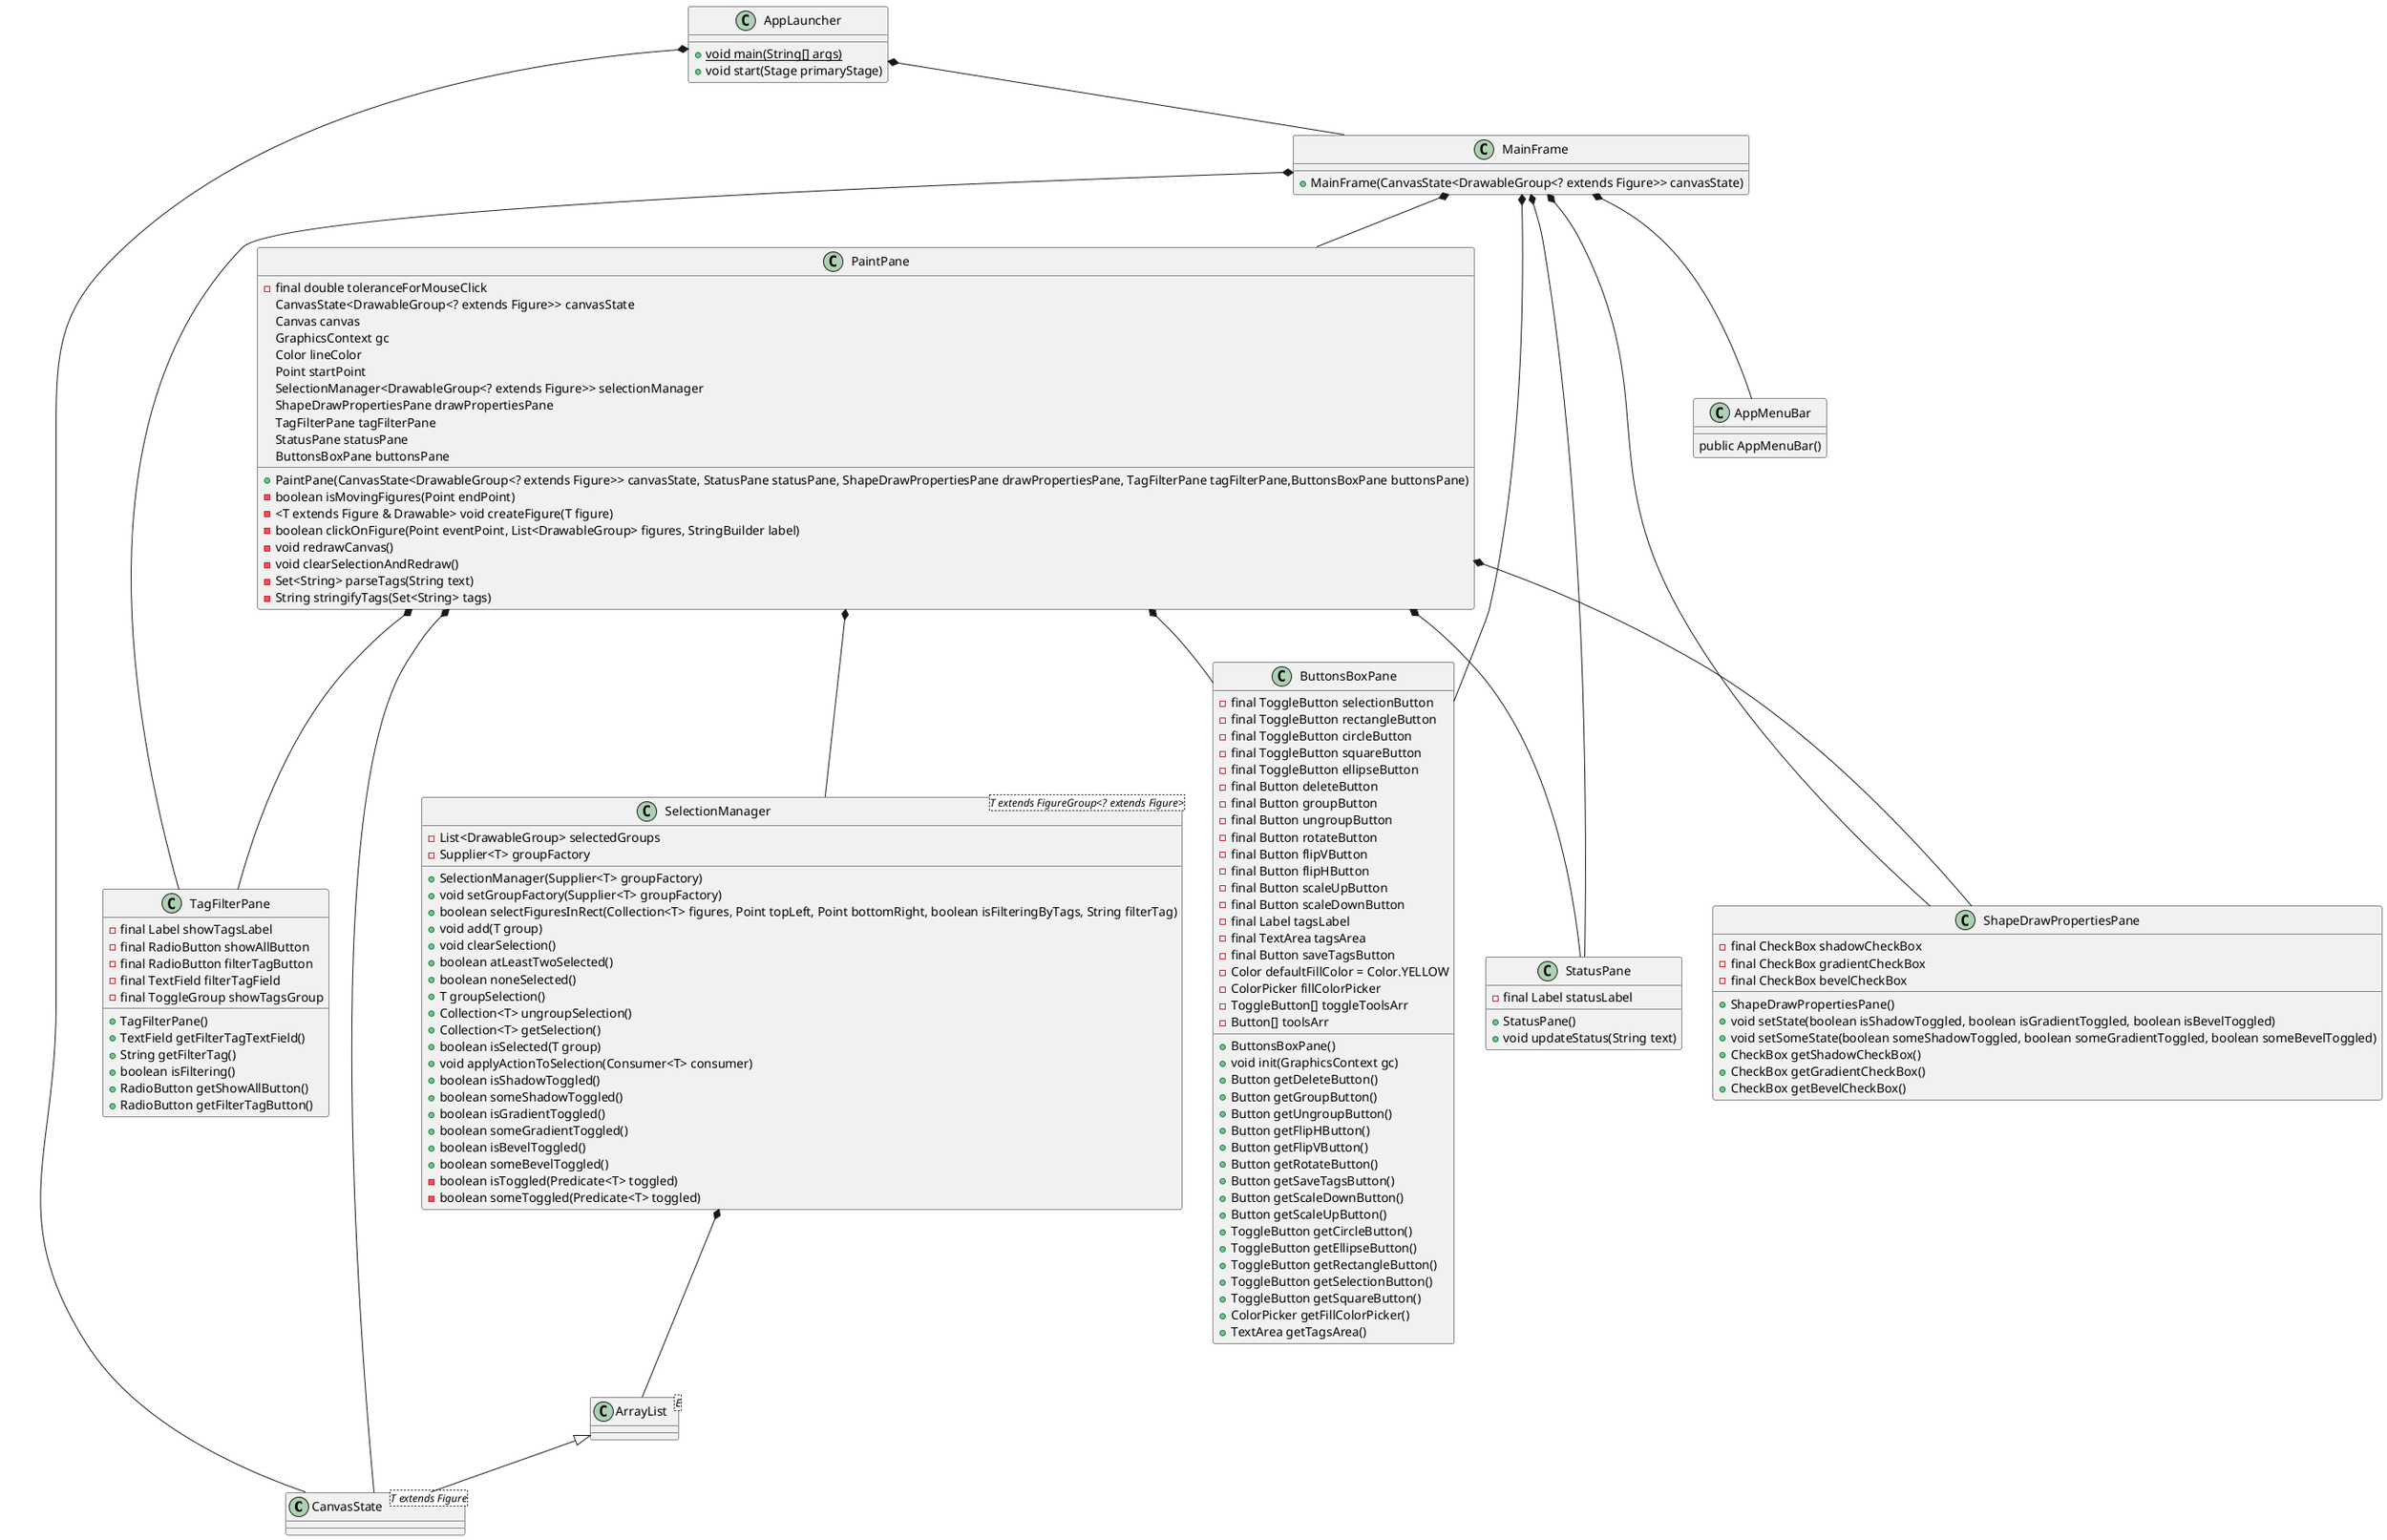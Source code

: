 @startuml

class CanvasState<T extends Figure>{}
class ArrayList<T>{}

ArrayList <|-- CanvasState

class AppLauncher{

+{static} void main(String[] args)
+void start(Stage primaryStage)
}

AppLauncher *--CanvasState
AppLauncher *--MainFrame

class MainFrame {

+MainFrame(CanvasState<DrawableGroup<? extends Figure>> canvasState)
}

MainFrame *-- AppMenuBar
MainFrame *-- StatusPane
MainFrame *-- ShapeDrawPropertiesPane
MainFrame *-- TagFilterPane
MainFrame *-- ButtonsBoxPane
MainFrame *-- PaintPane

class AppMenuBar {
    public AppMenuBar()
}



class TagFilterPane{
    
    -final Label showTagsLabel
    -final RadioButton showAllButton
    -final RadioButton filterTagButton
    -final TextField filterTagField
    -final ToggleGroup showTagsGroup

    +TagFilterPane()
    +TextField getFilterTagTextField()
    +String getFilterTag()
    +boolean isFiltering()
    +RadioButton getShowAllButton()
    +RadioButton getFilterTagButton()
}

 class StatusPane {
	-final Label statusLabel
	+StatusPane()
	+void updateStatus(String text)
}


class ShapeDrawPropertiesPane {
    -final CheckBox shadowCheckBox
    -final CheckBox gradientCheckBox
    -final CheckBox bevelCheckBox

    +ShapeDrawPropertiesPane()
    +void setState(boolean isShadowToggled, boolean isGradientToggled, boolean isBevelToggled) 
    +void setSomeState(boolean someShadowToggled, boolean someGradientToggled, boolean someBevelToggled)
    +CheckBox getShadowCheckBox() 
    +CheckBox getGradientCheckBox()
    +CheckBox getBevelCheckBox()
}

class ButtonsBoxPane {

    -final ToggleButton selectionButton
    -final ToggleButton rectangleButton
    -final ToggleButton circleButton
    -final ToggleButton squareButton
    -final ToggleButton ellipseButton
    -final Button deleteButton
    -final Button groupButton
    -final Button ungroupButton
    -final Button rotateButton
    -final Button flipVButton
    -final Button flipHButton
    -final Button scaleUpButton
    -final Button scaleDownButton
    -final Label tagsLabel
    -final TextArea tagsArea
    -final Button saveTagsButton
    -Color defaultFillColor = Color.YELLOW
    -ColorPicker fillColorPicker
    -ToggleButton[] toggleToolsArr
    -Button[] toolsArr
    +ButtonsBoxPane()
    +void init(GraphicsContext gc)
    +Button getDeleteButton() 
    +Button getGroupButton() 
    +Button getUngroupButton() 
    +Button getFlipHButton() 
    +Button getFlipVButton() 
    +Button getRotateButton() 
    +Button getSaveTagsButton() 
    +Button getScaleDownButton() 
    +Button getScaleUpButton() 
    +ToggleButton getCircleButton() 
    +ToggleButton getEllipseButton() 
    +ToggleButton getRectangleButton() 
    +ToggleButton getSelectionButton() 
    +ToggleButton getSquareButton() 
    +ColorPicker getFillColorPicker()
    +TextArea getTagsArea() 
}


class SelectionManager<T extends FigureGroup<? extends Figure>> {
  - List<DrawableGroup> selectedGroups
  - Supplier<T> groupFactory
  +SelectionManager(Supplier<T> groupFactory)
  +void setGroupFactory(Supplier<T> groupFactory) 
  +boolean selectFiguresInRect(Collection<T> figures, Point topLeft, Point bottomRight, boolean isFilteringByTags, String filterTag)
  + void add(T group)
  + void clearSelection()
  + boolean atLeastTwoSelected() 
  + boolean noneSelected()
  + T groupSelection()
  + Collection<T> ungroupSelection() 
  + Collection<T> getSelection()
  + boolean isSelected(T group)
  + void applyActionToSelection(Consumer<T> consumer)
  + boolean isShadowToggled()
  + boolean someShadowToggled()
  + boolean isGradientToggled()
  + boolean someGradientToggled()
  + boolean isBevelToggled()
  + boolean someBevelToggled()
  -boolean isToggled(Predicate<T> toggled)
  -boolean someToggled(Predicate<T> toggled)
  
}

class ArrayList<E>{}

SelectionManager *-- ArrayList
PaintPane *-- CanvasState
PaintPane *-- StatusPane
PaintPane *-- ShapeDrawPropertiesPane
PaintPane *-- ButtonsBoxPane
PaintPane *-- TagFilterPane
PaintPane *-- SelectionManager 

class PaintPane {
    -final double toleranceForMouseClick
    CanvasState<DrawableGroup<? extends Figure>> canvasState
    Canvas canvas 
    GraphicsContext gc 
    Color lineColor 
    Point startPoint
    SelectionManager<DrawableGroup<? extends Figure>> selectionManager 
    ShapeDrawPropertiesPane drawPropertiesPane
    TagFilterPane tagFilterPane
    StatusPane statusPane
    ButtonsBoxPane buttonsPane
 
   +PaintPane(CanvasState<DrawableGroup<? extends Figure>> canvasState, StatusPane statusPane, ShapeDrawPropertiesPane drawPropertiesPane, TagFilterPane tagFilterPane,ButtonsBoxPane buttonsPane)
   -boolean isMovingFigures(Point endPoint)
   -<T extends Figure & Drawable> void createFigure(T figure)
   -boolean clickOnFigure(Point eventPoint, List<DrawableGroup> figures, StringBuilder label)
   -void redrawCanvas()
   -void clearSelectionAndRedraw()
   -Set<String> parseTags(String text)
   -String stringifyTags(Set<String> tags)
}

@enduml
